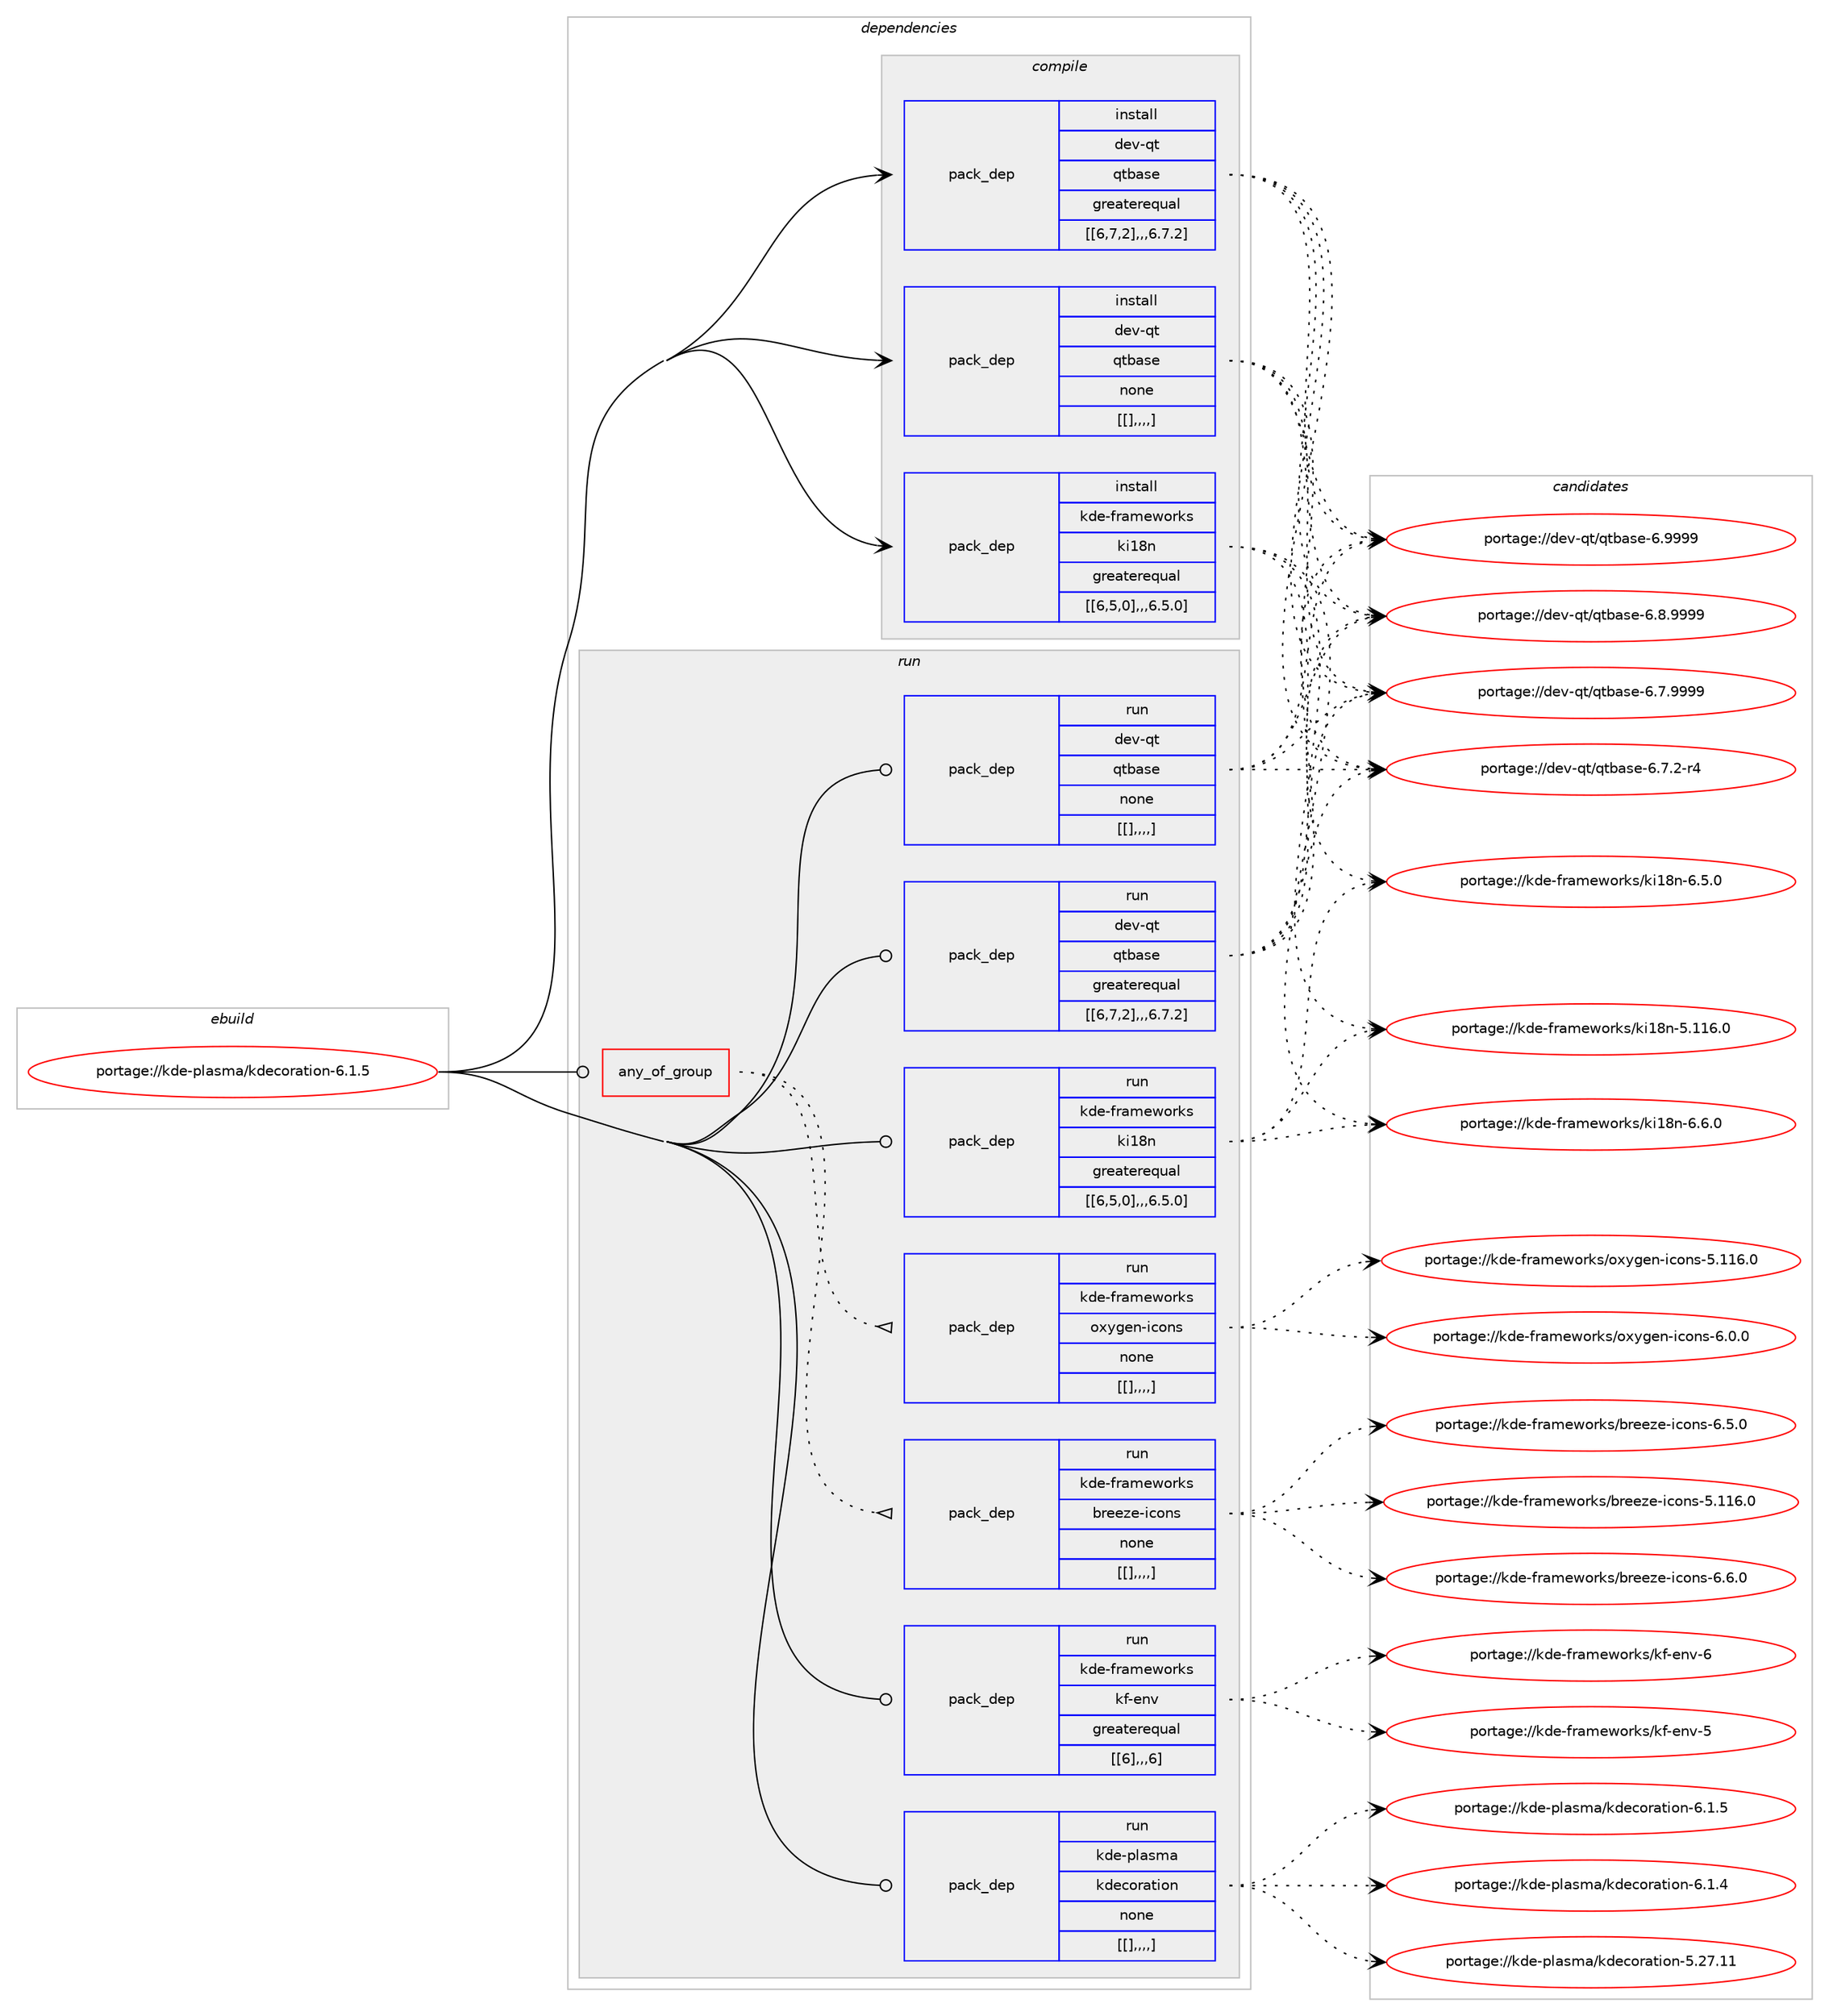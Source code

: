 digraph prolog {

# *************
# Graph options
# *************

newrank=true;
concentrate=true;
compound=true;
graph [rankdir=LR,fontname=Helvetica,fontsize=10,ranksep=1.5];#, ranksep=2.5, nodesep=0.2];
edge  [arrowhead=vee];
node  [fontname=Helvetica,fontsize=10];

# **********
# The ebuild
# **********

subgraph cluster_leftcol {
color=gray;
label=<<i>ebuild</i>>;
id [label="portage://kde-plasma/kdecoration-6.1.5", color=red, width=4, href="../kde-plasma/kdecoration-6.1.5.svg"];
}

# ****************
# The dependencies
# ****************

subgraph cluster_midcol {
color=gray;
label=<<i>dependencies</i>>;
subgraph cluster_compile {
fillcolor="#eeeeee";
style=filled;
label=<<i>compile</i>>;
subgraph pack207307 {
dependency280507 [label=<<TABLE BORDER="0" CELLBORDER="1" CELLSPACING="0" CELLPADDING="4" WIDTH="220"><TR><TD ROWSPAN="6" CELLPADDING="30">pack_dep</TD></TR><TR><TD WIDTH="110">install</TD></TR><TR><TD>dev-qt</TD></TR><TR><TD>qtbase</TD></TR><TR><TD>greaterequal</TD></TR><TR><TD>[[6,7,2],,,6.7.2]</TD></TR></TABLE>>, shape=none, color=blue];
}
id:e -> dependency280507:w [weight=20,style="solid",arrowhead="vee"];
subgraph pack207308 {
dependency280508 [label=<<TABLE BORDER="0" CELLBORDER="1" CELLSPACING="0" CELLPADDING="4" WIDTH="220"><TR><TD ROWSPAN="6" CELLPADDING="30">pack_dep</TD></TR><TR><TD WIDTH="110">install</TD></TR><TR><TD>dev-qt</TD></TR><TR><TD>qtbase</TD></TR><TR><TD>none</TD></TR><TR><TD>[[],,,,]</TD></TR></TABLE>>, shape=none, color=blue];
}
id:e -> dependency280508:w [weight=20,style="solid",arrowhead="vee"];
subgraph pack207309 {
dependency280509 [label=<<TABLE BORDER="0" CELLBORDER="1" CELLSPACING="0" CELLPADDING="4" WIDTH="220"><TR><TD ROWSPAN="6" CELLPADDING="30">pack_dep</TD></TR><TR><TD WIDTH="110">install</TD></TR><TR><TD>kde-frameworks</TD></TR><TR><TD>ki18n</TD></TR><TR><TD>greaterequal</TD></TR><TR><TD>[[6,5,0],,,6.5.0]</TD></TR></TABLE>>, shape=none, color=blue];
}
id:e -> dependency280509:w [weight=20,style="solid",arrowhead="vee"];
}
subgraph cluster_compileandrun {
fillcolor="#eeeeee";
style=filled;
label=<<i>compile and run</i>>;
}
subgraph cluster_run {
fillcolor="#eeeeee";
style=filled;
label=<<i>run</i>>;
subgraph any2040 {
dependency280510 [label=<<TABLE BORDER="0" CELLBORDER="1" CELLSPACING="0" CELLPADDING="4"><TR><TD CELLPADDING="10">any_of_group</TD></TR></TABLE>>, shape=none, color=red];subgraph pack207310 {
dependency280511 [label=<<TABLE BORDER="0" CELLBORDER="1" CELLSPACING="0" CELLPADDING="4" WIDTH="220"><TR><TD ROWSPAN="6" CELLPADDING="30">pack_dep</TD></TR><TR><TD WIDTH="110">run</TD></TR><TR><TD>kde-frameworks</TD></TR><TR><TD>breeze-icons</TD></TR><TR><TD>none</TD></TR><TR><TD>[[],,,,]</TD></TR></TABLE>>, shape=none, color=blue];
}
dependency280510:e -> dependency280511:w [weight=20,style="dotted",arrowhead="oinv"];
subgraph pack207311 {
dependency280512 [label=<<TABLE BORDER="0" CELLBORDER="1" CELLSPACING="0" CELLPADDING="4" WIDTH="220"><TR><TD ROWSPAN="6" CELLPADDING="30">pack_dep</TD></TR><TR><TD WIDTH="110">run</TD></TR><TR><TD>kde-frameworks</TD></TR><TR><TD>oxygen-icons</TD></TR><TR><TD>none</TD></TR><TR><TD>[[],,,,]</TD></TR></TABLE>>, shape=none, color=blue];
}
dependency280510:e -> dependency280512:w [weight=20,style="dotted",arrowhead="oinv"];
}
id:e -> dependency280510:w [weight=20,style="solid",arrowhead="odot"];
subgraph pack207312 {
dependency280513 [label=<<TABLE BORDER="0" CELLBORDER="1" CELLSPACING="0" CELLPADDING="4" WIDTH="220"><TR><TD ROWSPAN="6" CELLPADDING="30">pack_dep</TD></TR><TR><TD WIDTH="110">run</TD></TR><TR><TD>dev-qt</TD></TR><TR><TD>qtbase</TD></TR><TR><TD>greaterequal</TD></TR><TR><TD>[[6,7,2],,,6.7.2]</TD></TR></TABLE>>, shape=none, color=blue];
}
id:e -> dependency280513:w [weight=20,style="solid",arrowhead="odot"];
subgraph pack207313 {
dependency280514 [label=<<TABLE BORDER="0" CELLBORDER="1" CELLSPACING="0" CELLPADDING="4" WIDTH="220"><TR><TD ROWSPAN="6" CELLPADDING="30">pack_dep</TD></TR><TR><TD WIDTH="110">run</TD></TR><TR><TD>dev-qt</TD></TR><TR><TD>qtbase</TD></TR><TR><TD>none</TD></TR><TR><TD>[[],,,,]</TD></TR></TABLE>>, shape=none, color=blue];
}
id:e -> dependency280514:w [weight=20,style="solid",arrowhead="odot"];
subgraph pack207314 {
dependency280515 [label=<<TABLE BORDER="0" CELLBORDER="1" CELLSPACING="0" CELLPADDING="4" WIDTH="220"><TR><TD ROWSPAN="6" CELLPADDING="30">pack_dep</TD></TR><TR><TD WIDTH="110">run</TD></TR><TR><TD>kde-frameworks</TD></TR><TR><TD>kf-env</TD></TR><TR><TD>greaterequal</TD></TR><TR><TD>[[6],,,6]</TD></TR></TABLE>>, shape=none, color=blue];
}
id:e -> dependency280515:w [weight=20,style="solid",arrowhead="odot"];
subgraph pack207315 {
dependency280516 [label=<<TABLE BORDER="0" CELLBORDER="1" CELLSPACING="0" CELLPADDING="4" WIDTH="220"><TR><TD ROWSPAN="6" CELLPADDING="30">pack_dep</TD></TR><TR><TD WIDTH="110">run</TD></TR><TR><TD>kde-frameworks</TD></TR><TR><TD>ki18n</TD></TR><TR><TD>greaterequal</TD></TR><TR><TD>[[6,5,0],,,6.5.0]</TD></TR></TABLE>>, shape=none, color=blue];
}
id:e -> dependency280516:w [weight=20,style="solid",arrowhead="odot"];
subgraph pack207316 {
dependency280517 [label=<<TABLE BORDER="0" CELLBORDER="1" CELLSPACING="0" CELLPADDING="4" WIDTH="220"><TR><TD ROWSPAN="6" CELLPADDING="30">pack_dep</TD></TR><TR><TD WIDTH="110">run</TD></TR><TR><TD>kde-plasma</TD></TR><TR><TD>kdecoration</TD></TR><TR><TD>none</TD></TR><TR><TD>[[],,,,]</TD></TR></TABLE>>, shape=none, color=blue];
}
id:e -> dependency280517:w [weight=20,style="solid",arrowhead="odot"];
}
}

# **************
# The candidates
# **************

subgraph cluster_choices {
rank=same;
color=gray;
label=<<i>candidates</i>>;

subgraph choice207307 {
color=black;
nodesep=1;
choice1001011184511311647113116989711510145544657575757 [label="portage://dev-qt/qtbase-6.9999", color=red, width=4,href="../dev-qt/qtbase-6.9999.svg"];
choice10010111845113116471131169897115101455446564657575757 [label="portage://dev-qt/qtbase-6.8.9999", color=red, width=4,href="../dev-qt/qtbase-6.8.9999.svg"];
choice10010111845113116471131169897115101455446554657575757 [label="portage://dev-qt/qtbase-6.7.9999", color=red, width=4,href="../dev-qt/qtbase-6.7.9999.svg"];
choice100101118451131164711311698971151014554465546504511452 [label="portage://dev-qt/qtbase-6.7.2-r4", color=red, width=4,href="../dev-qt/qtbase-6.7.2-r4.svg"];
dependency280507:e -> choice1001011184511311647113116989711510145544657575757:w [style=dotted,weight="100"];
dependency280507:e -> choice10010111845113116471131169897115101455446564657575757:w [style=dotted,weight="100"];
dependency280507:e -> choice10010111845113116471131169897115101455446554657575757:w [style=dotted,weight="100"];
dependency280507:e -> choice100101118451131164711311698971151014554465546504511452:w [style=dotted,weight="100"];
}
subgraph choice207308 {
color=black;
nodesep=1;
choice1001011184511311647113116989711510145544657575757 [label="portage://dev-qt/qtbase-6.9999", color=red, width=4,href="../dev-qt/qtbase-6.9999.svg"];
choice10010111845113116471131169897115101455446564657575757 [label="portage://dev-qt/qtbase-6.8.9999", color=red, width=4,href="../dev-qt/qtbase-6.8.9999.svg"];
choice10010111845113116471131169897115101455446554657575757 [label="portage://dev-qt/qtbase-6.7.9999", color=red, width=4,href="../dev-qt/qtbase-6.7.9999.svg"];
choice100101118451131164711311698971151014554465546504511452 [label="portage://dev-qt/qtbase-6.7.2-r4", color=red, width=4,href="../dev-qt/qtbase-6.7.2-r4.svg"];
dependency280508:e -> choice1001011184511311647113116989711510145544657575757:w [style=dotted,weight="100"];
dependency280508:e -> choice10010111845113116471131169897115101455446564657575757:w [style=dotted,weight="100"];
dependency280508:e -> choice10010111845113116471131169897115101455446554657575757:w [style=dotted,weight="100"];
dependency280508:e -> choice100101118451131164711311698971151014554465546504511452:w [style=dotted,weight="100"];
}
subgraph choice207309 {
color=black;
nodesep=1;
choice1071001014510211497109101119111114107115471071054956110455446544648 [label="portage://kde-frameworks/ki18n-6.6.0", color=red, width=4,href="../kde-frameworks/ki18n-6.6.0.svg"];
choice1071001014510211497109101119111114107115471071054956110455446534648 [label="portage://kde-frameworks/ki18n-6.5.0", color=red, width=4,href="../kde-frameworks/ki18n-6.5.0.svg"];
choice10710010145102114971091011191111141071154710710549561104553464949544648 [label="portage://kde-frameworks/ki18n-5.116.0", color=red, width=4,href="../kde-frameworks/ki18n-5.116.0.svg"];
dependency280509:e -> choice1071001014510211497109101119111114107115471071054956110455446544648:w [style=dotted,weight="100"];
dependency280509:e -> choice1071001014510211497109101119111114107115471071054956110455446534648:w [style=dotted,weight="100"];
dependency280509:e -> choice10710010145102114971091011191111141071154710710549561104553464949544648:w [style=dotted,weight="100"];
}
subgraph choice207310 {
color=black;
nodesep=1;
choice107100101451021149710910111911111410711547981141011011221014510599111110115455446544648 [label="portage://kde-frameworks/breeze-icons-6.6.0", color=red, width=4,href="../kde-frameworks/breeze-icons-6.6.0.svg"];
choice107100101451021149710910111911111410711547981141011011221014510599111110115455446534648 [label="portage://kde-frameworks/breeze-icons-6.5.0", color=red, width=4,href="../kde-frameworks/breeze-icons-6.5.0.svg"];
choice1071001014510211497109101119111114107115479811410110112210145105991111101154553464949544648 [label="portage://kde-frameworks/breeze-icons-5.116.0", color=red, width=4,href="../kde-frameworks/breeze-icons-5.116.0.svg"];
dependency280511:e -> choice107100101451021149710910111911111410711547981141011011221014510599111110115455446544648:w [style=dotted,weight="100"];
dependency280511:e -> choice107100101451021149710910111911111410711547981141011011221014510599111110115455446534648:w [style=dotted,weight="100"];
dependency280511:e -> choice1071001014510211497109101119111114107115479811410110112210145105991111101154553464949544648:w [style=dotted,weight="100"];
}
subgraph choice207311 {
color=black;
nodesep=1;
choice1071001014510211497109101119111114107115471111201211031011104510599111110115455446484648 [label="portage://kde-frameworks/oxygen-icons-6.0.0", color=red, width=4,href="../kde-frameworks/oxygen-icons-6.0.0.svg"];
choice10710010145102114971091011191111141071154711112012110310111045105991111101154553464949544648 [label="portage://kde-frameworks/oxygen-icons-5.116.0", color=red, width=4,href="../kde-frameworks/oxygen-icons-5.116.0.svg"];
dependency280512:e -> choice1071001014510211497109101119111114107115471111201211031011104510599111110115455446484648:w [style=dotted,weight="100"];
dependency280512:e -> choice10710010145102114971091011191111141071154711112012110310111045105991111101154553464949544648:w [style=dotted,weight="100"];
}
subgraph choice207312 {
color=black;
nodesep=1;
choice1001011184511311647113116989711510145544657575757 [label="portage://dev-qt/qtbase-6.9999", color=red, width=4,href="../dev-qt/qtbase-6.9999.svg"];
choice10010111845113116471131169897115101455446564657575757 [label="portage://dev-qt/qtbase-6.8.9999", color=red, width=4,href="../dev-qt/qtbase-6.8.9999.svg"];
choice10010111845113116471131169897115101455446554657575757 [label="portage://dev-qt/qtbase-6.7.9999", color=red, width=4,href="../dev-qt/qtbase-6.7.9999.svg"];
choice100101118451131164711311698971151014554465546504511452 [label="portage://dev-qt/qtbase-6.7.2-r4", color=red, width=4,href="../dev-qt/qtbase-6.7.2-r4.svg"];
dependency280513:e -> choice1001011184511311647113116989711510145544657575757:w [style=dotted,weight="100"];
dependency280513:e -> choice10010111845113116471131169897115101455446564657575757:w [style=dotted,weight="100"];
dependency280513:e -> choice10010111845113116471131169897115101455446554657575757:w [style=dotted,weight="100"];
dependency280513:e -> choice100101118451131164711311698971151014554465546504511452:w [style=dotted,weight="100"];
}
subgraph choice207313 {
color=black;
nodesep=1;
choice1001011184511311647113116989711510145544657575757 [label="portage://dev-qt/qtbase-6.9999", color=red, width=4,href="../dev-qt/qtbase-6.9999.svg"];
choice10010111845113116471131169897115101455446564657575757 [label="portage://dev-qt/qtbase-6.8.9999", color=red, width=4,href="../dev-qt/qtbase-6.8.9999.svg"];
choice10010111845113116471131169897115101455446554657575757 [label="portage://dev-qt/qtbase-6.7.9999", color=red, width=4,href="../dev-qt/qtbase-6.7.9999.svg"];
choice100101118451131164711311698971151014554465546504511452 [label="portage://dev-qt/qtbase-6.7.2-r4", color=red, width=4,href="../dev-qt/qtbase-6.7.2-r4.svg"];
dependency280514:e -> choice1001011184511311647113116989711510145544657575757:w [style=dotted,weight="100"];
dependency280514:e -> choice10010111845113116471131169897115101455446564657575757:w [style=dotted,weight="100"];
dependency280514:e -> choice10010111845113116471131169897115101455446554657575757:w [style=dotted,weight="100"];
dependency280514:e -> choice100101118451131164711311698971151014554465546504511452:w [style=dotted,weight="100"];
}
subgraph choice207314 {
color=black;
nodesep=1;
choice107100101451021149710910111911111410711547107102451011101184554 [label="portage://kde-frameworks/kf-env-6", color=red, width=4,href="../kde-frameworks/kf-env-6.svg"];
choice107100101451021149710910111911111410711547107102451011101184553 [label="portage://kde-frameworks/kf-env-5", color=red, width=4,href="../kde-frameworks/kf-env-5.svg"];
dependency280515:e -> choice107100101451021149710910111911111410711547107102451011101184554:w [style=dotted,weight="100"];
dependency280515:e -> choice107100101451021149710910111911111410711547107102451011101184553:w [style=dotted,weight="100"];
}
subgraph choice207315 {
color=black;
nodesep=1;
choice1071001014510211497109101119111114107115471071054956110455446544648 [label="portage://kde-frameworks/ki18n-6.6.0", color=red, width=4,href="../kde-frameworks/ki18n-6.6.0.svg"];
choice1071001014510211497109101119111114107115471071054956110455446534648 [label="portage://kde-frameworks/ki18n-6.5.0", color=red, width=4,href="../kde-frameworks/ki18n-6.5.0.svg"];
choice10710010145102114971091011191111141071154710710549561104553464949544648 [label="portage://kde-frameworks/ki18n-5.116.0", color=red, width=4,href="../kde-frameworks/ki18n-5.116.0.svg"];
dependency280516:e -> choice1071001014510211497109101119111114107115471071054956110455446544648:w [style=dotted,weight="100"];
dependency280516:e -> choice1071001014510211497109101119111114107115471071054956110455446534648:w [style=dotted,weight="100"];
dependency280516:e -> choice10710010145102114971091011191111141071154710710549561104553464949544648:w [style=dotted,weight="100"];
}
subgraph choice207316 {
color=black;
nodesep=1;
choice107100101451121089711510997471071001019911111497116105111110455446494653 [label="portage://kde-plasma/kdecoration-6.1.5", color=red, width=4,href="../kde-plasma/kdecoration-6.1.5.svg"];
choice107100101451121089711510997471071001019911111497116105111110455446494652 [label="portage://kde-plasma/kdecoration-6.1.4", color=red, width=4,href="../kde-plasma/kdecoration-6.1.4.svg"];
choice1071001014511210897115109974710710010199111114971161051111104553465055464949 [label="portage://kde-plasma/kdecoration-5.27.11", color=red, width=4,href="../kde-plasma/kdecoration-5.27.11.svg"];
dependency280517:e -> choice107100101451121089711510997471071001019911111497116105111110455446494653:w [style=dotted,weight="100"];
dependency280517:e -> choice107100101451121089711510997471071001019911111497116105111110455446494652:w [style=dotted,weight="100"];
dependency280517:e -> choice1071001014511210897115109974710710010199111114971161051111104553465055464949:w [style=dotted,weight="100"];
}
}

}
